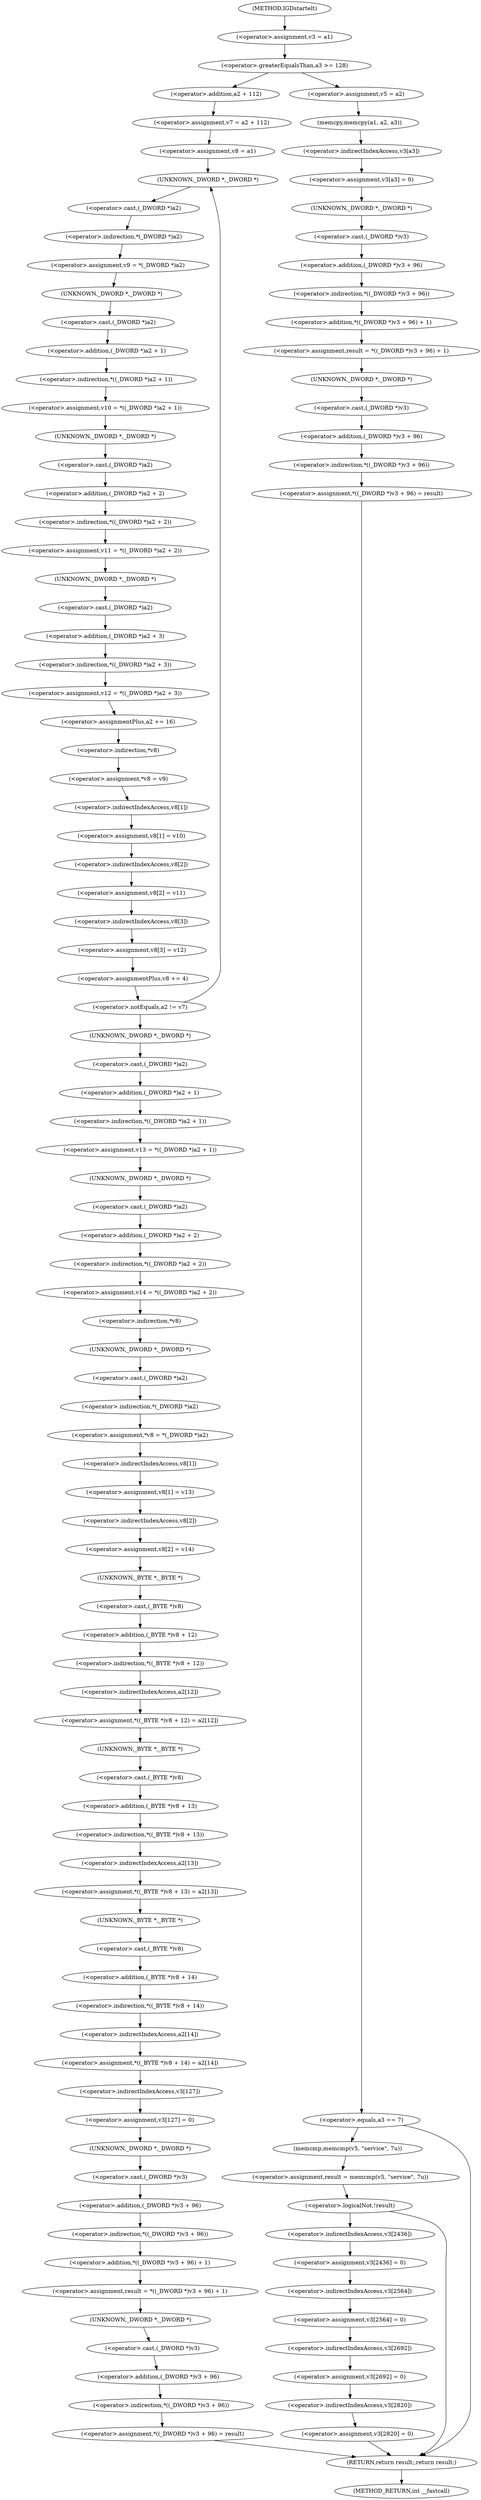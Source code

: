 digraph IGDstartelt {  
"1000128" [label = "(<operator>.assignment,v3 = a1)" ]
"1000132" [label = "(<operator>.greaterEqualsThan,a3 >= 128)" ]
"1000136" [label = "(<operator>.assignment,v7 = a2 + 112)" ]
"1000138" [label = "(<operator>.addition,a2 + 112)" ]
"1000141" [label = "(<operator>.assignment,v8 = a1)" ]
"1000146" [label = "(<operator>.assignment,v9 = *(_DWORD *)a2)" ]
"1000148" [label = "(<operator>.indirection,*(_DWORD *)a2)" ]
"1000149" [label = "(<operator>.cast,(_DWORD *)a2)" ]
"1000150" [label = "(UNKNOWN,_DWORD *,_DWORD *)" ]
"1000152" [label = "(<operator>.assignment,v10 = *((_DWORD *)a2 + 1))" ]
"1000154" [label = "(<operator>.indirection,*((_DWORD *)a2 + 1))" ]
"1000155" [label = "(<operator>.addition,(_DWORD *)a2 + 1)" ]
"1000156" [label = "(<operator>.cast,(_DWORD *)a2)" ]
"1000157" [label = "(UNKNOWN,_DWORD *,_DWORD *)" ]
"1000160" [label = "(<operator>.assignment,v11 = *((_DWORD *)a2 + 2))" ]
"1000162" [label = "(<operator>.indirection,*((_DWORD *)a2 + 2))" ]
"1000163" [label = "(<operator>.addition,(_DWORD *)a2 + 2)" ]
"1000164" [label = "(<operator>.cast,(_DWORD *)a2)" ]
"1000165" [label = "(UNKNOWN,_DWORD *,_DWORD *)" ]
"1000168" [label = "(<operator>.assignment,v12 = *((_DWORD *)a2 + 3))" ]
"1000170" [label = "(<operator>.indirection,*((_DWORD *)a2 + 3))" ]
"1000171" [label = "(<operator>.addition,(_DWORD *)a2 + 3)" ]
"1000172" [label = "(<operator>.cast,(_DWORD *)a2)" ]
"1000173" [label = "(UNKNOWN,_DWORD *,_DWORD *)" ]
"1000176" [label = "(<operator>.assignmentPlus,a2 += 16)" ]
"1000179" [label = "(<operator>.assignment,*v8 = v9)" ]
"1000180" [label = "(<operator>.indirection,*v8)" ]
"1000183" [label = "(<operator>.assignment,v8[1] = v10)" ]
"1000184" [label = "(<operator>.indirectIndexAccess,v8[1])" ]
"1000188" [label = "(<operator>.assignment,v8[2] = v11)" ]
"1000189" [label = "(<operator>.indirectIndexAccess,v8[2])" ]
"1000193" [label = "(<operator>.assignment,v8[3] = v12)" ]
"1000194" [label = "(<operator>.indirectIndexAccess,v8[3])" ]
"1000198" [label = "(<operator>.assignmentPlus,v8 += 4)" ]
"1000201" [label = "(<operator>.notEquals,a2 != v7)" ]
"1000204" [label = "(<operator>.assignment,v13 = *((_DWORD *)a2 + 1))" ]
"1000206" [label = "(<operator>.indirection,*((_DWORD *)a2 + 1))" ]
"1000207" [label = "(<operator>.addition,(_DWORD *)a2 + 1)" ]
"1000208" [label = "(<operator>.cast,(_DWORD *)a2)" ]
"1000209" [label = "(UNKNOWN,_DWORD *,_DWORD *)" ]
"1000212" [label = "(<operator>.assignment,v14 = *((_DWORD *)a2 + 2))" ]
"1000214" [label = "(<operator>.indirection,*((_DWORD *)a2 + 2))" ]
"1000215" [label = "(<operator>.addition,(_DWORD *)a2 + 2)" ]
"1000216" [label = "(<operator>.cast,(_DWORD *)a2)" ]
"1000217" [label = "(UNKNOWN,_DWORD *,_DWORD *)" ]
"1000220" [label = "(<operator>.assignment,*v8 = *(_DWORD *)a2)" ]
"1000221" [label = "(<operator>.indirection,*v8)" ]
"1000223" [label = "(<operator>.indirection,*(_DWORD *)a2)" ]
"1000224" [label = "(<operator>.cast,(_DWORD *)a2)" ]
"1000225" [label = "(UNKNOWN,_DWORD *,_DWORD *)" ]
"1000227" [label = "(<operator>.assignment,v8[1] = v13)" ]
"1000228" [label = "(<operator>.indirectIndexAccess,v8[1])" ]
"1000232" [label = "(<operator>.assignment,v8[2] = v14)" ]
"1000233" [label = "(<operator>.indirectIndexAccess,v8[2])" ]
"1000237" [label = "(<operator>.assignment,*((_BYTE *)v8 + 12) = a2[12])" ]
"1000238" [label = "(<operator>.indirection,*((_BYTE *)v8 + 12))" ]
"1000239" [label = "(<operator>.addition,(_BYTE *)v8 + 12)" ]
"1000240" [label = "(<operator>.cast,(_BYTE *)v8)" ]
"1000241" [label = "(UNKNOWN,_BYTE *,_BYTE *)" ]
"1000244" [label = "(<operator>.indirectIndexAccess,a2[12])" ]
"1000247" [label = "(<operator>.assignment,*((_BYTE *)v8 + 13) = a2[13])" ]
"1000248" [label = "(<operator>.indirection,*((_BYTE *)v8 + 13))" ]
"1000249" [label = "(<operator>.addition,(_BYTE *)v8 + 13)" ]
"1000250" [label = "(<operator>.cast,(_BYTE *)v8)" ]
"1000251" [label = "(UNKNOWN,_BYTE *,_BYTE *)" ]
"1000254" [label = "(<operator>.indirectIndexAccess,a2[13])" ]
"1000257" [label = "(<operator>.assignment,*((_BYTE *)v8 + 14) = a2[14])" ]
"1000258" [label = "(<operator>.indirection,*((_BYTE *)v8 + 14))" ]
"1000259" [label = "(<operator>.addition,(_BYTE *)v8 + 14)" ]
"1000260" [label = "(<operator>.cast,(_BYTE *)v8)" ]
"1000261" [label = "(UNKNOWN,_BYTE *,_BYTE *)" ]
"1000264" [label = "(<operator>.indirectIndexAccess,a2[14])" ]
"1000267" [label = "(<operator>.assignment,v3[127] = 0)" ]
"1000268" [label = "(<operator>.indirectIndexAccess,v3[127])" ]
"1000272" [label = "(<operator>.assignment,result = *((_DWORD *)v3 + 96) + 1)" ]
"1000274" [label = "(<operator>.addition,*((_DWORD *)v3 + 96) + 1)" ]
"1000275" [label = "(<operator>.indirection,*((_DWORD *)v3 + 96))" ]
"1000276" [label = "(<operator>.addition,(_DWORD *)v3 + 96)" ]
"1000277" [label = "(<operator>.cast,(_DWORD *)v3)" ]
"1000278" [label = "(UNKNOWN,_DWORD *,_DWORD *)" ]
"1000282" [label = "(<operator>.assignment,*((_DWORD *)v3 + 96) = result)" ]
"1000283" [label = "(<operator>.indirection,*((_DWORD *)v3 + 96))" ]
"1000284" [label = "(<operator>.addition,(_DWORD *)v3 + 96)" ]
"1000285" [label = "(<operator>.cast,(_DWORD *)v3)" ]
"1000286" [label = "(UNKNOWN,_DWORD *,_DWORD *)" ]
"1000292" [label = "(<operator>.assignment,v5 = a2)" ]
"1000295" [label = "(memcpy,memcpy(a1, a2, a3))" ]
"1000299" [label = "(<operator>.assignment,v3[a3] = 0)" ]
"1000300" [label = "(<operator>.indirectIndexAccess,v3[a3])" ]
"1000304" [label = "(<operator>.assignment,result = *((_DWORD *)v3 + 96) + 1)" ]
"1000306" [label = "(<operator>.addition,*((_DWORD *)v3 + 96) + 1)" ]
"1000307" [label = "(<operator>.indirection,*((_DWORD *)v3 + 96))" ]
"1000308" [label = "(<operator>.addition,(_DWORD *)v3 + 96)" ]
"1000309" [label = "(<operator>.cast,(_DWORD *)v3)" ]
"1000310" [label = "(UNKNOWN,_DWORD *,_DWORD *)" ]
"1000314" [label = "(<operator>.assignment,*((_DWORD *)v3 + 96) = result)" ]
"1000315" [label = "(<operator>.indirection,*((_DWORD *)v3 + 96))" ]
"1000316" [label = "(<operator>.addition,(_DWORD *)v3 + 96)" ]
"1000317" [label = "(<operator>.cast,(_DWORD *)v3)" ]
"1000318" [label = "(UNKNOWN,_DWORD *,_DWORD *)" ]
"1000323" [label = "(<operator>.equals,a3 == 7)" ]
"1000327" [label = "(<operator>.assignment,result = memcmp(v5, \"service\", 7u))" ]
"1000329" [label = "(memcmp,memcmp(v5, \"service\", 7u))" ]
"1000334" [label = "(<operator>.logicalNot,!result)" ]
"1000337" [label = "(<operator>.assignment,v3[2436] = 0)" ]
"1000338" [label = "(<operator>.indirectIndexAccess,v3[2436])" ]
"1000342" [label = "(<operator>.assignment,v3[2564] = 0)" ]
"1000343" [label = "(<operator>.indirectIndexAccess,v3[2564])" ]
"1000347" [label = "(<operator>.assignment,v3[2692] = 0)" ]
"1000348" [label = "(<operator>.indirectIndexAccess,v3[2692])" ]
"1000352" [label = "(<operator>.assignment,v3[2820] = 0)" ]
"1000353" [label = "(<operator>.indirectIndexAccess,v3[2820])" ]
"1000357" [label = "(RETURN,return result;,return result;)" ]
"1000112" [label = "(METHOD,IGDstartelt)" ]
"1000359" [label = "(METHOD_RETURN,int __fastcall)" ]
  "1000128" -> "1000132" 
  "1000132" -> "1000138" 
  "1000132" -> "1000292" 
  "1000136" -> "1000141" 
  "1000138" -> "1000136" 
  "1000141" -> "1000150" 
  "1000146" -> "1000157" 
  "1000148" -> "1000146" 
  "1000149" -> "1000148" 
  "1000150" -> "1000149" 
  "1000152" -> "1000165" 
  "1000154" -> "1000152" 
  "1000155" -> "1000154" 
  "1000156" -> "1000155" 
  "1000157" -> "1000156" 
  "1000160" -> "1000173" 
  "1000162" -> "1000160" 
  "1000163" -> "1000162" 
  "1000164" -> "1000163" 
  "1000165" -> "1000164" 
  "1000168" -> "1000176" 
  "1000170" -> "1000168" 
  "1000171" -> "1000170" 
  "1000172" -> "1000171" 
  "1000173" -> "1000172" 
  "1000176" -> "1000180" 
  "1000179" -> "1000184" 
  "1000180" -> "1000179" 
  "1000183" -> "1000189" 
  "1000184" -> "1000183" 
  "1000188" -> "1000194" 
  "1000189" -> "1000188" 
  "1000193" -> "1000198" 
  "1000194" -> "1000193" 
  "1000198" -> "1000201" 
  "1000201" -> "1000150" 
  "1000201" -> "1000209" 
  "1000204" -> "1000217" 
  "1000206" -> "1000204" 
  "1000207" -> "1000206" 
  "1000208" -> "1000207" 
  "1000209" -> "1000208" 
  "1000212" -> "1000221" 
  "1000214" -> "1000212" 
  "1000215" -> "1000214" 
  "1000216" -> "1000215" 
  "1000217" -> "1000216" 
  "1000220" -> "1000228" 
  "1000221" -> "1000225" 
  "1000223" -> "1000220" 
  "1000224" -> "1000223" 
  "1000225" -> "1000224" 
  "1000227" -> "1000233" 
  "1000228" -> "1000227" 
  "1000232" -> "1000241" 
  "1000233" -> "1000232" 
  "1000237" -> "1000251" 
  "1000238" -> "1000244" 
  "1000239" -> "1000238" 
  "1000240" -> "1000239" 
  "1000241" -> "1000240" 
  "1000244" -> "1000237" 
  "1000247" -> "1000261" 
  "1000248" -> "1000254" 
  "1000249" -> "1000248" 
  "1000250" -> "1000249" 
  "1000251" -> "1000250" 
  "1000254" -> "1000247" 
  "1000257" -> "1000268" 
  "1000258" -> "1000264" 
  "1000259" -> "1000258" 
  "1000260" -> "1000259" 
  "1000261" -> "1000260" 
  "1000264" -> "1000257" 
  "1000267" -> "1000278" 
  "1000268" -> "1000267" 
  "1000272" -> "1000286" 
  "1000274" -> "1000272" 
  "1000275" -> "1000274" 
  "1000276" -> "1000275" 
  "1000277" -> "1000276" 
  "1000278" -> "1000277" 
  "1000282" -> "1000357" 
  "1000283" -> "1000282" 
  "1000284" -> "1000283" 
  "1000285" -> "1000284" 
  "1000286" -> "1000285" 
  "1000292" -> "1000295" 
  "1000295" -> "1000300" 
  "1000299" -> "1000310" 
  "1000300" -> "1000299" 
  "1000304" -> "1000318" 
  "1000306" -> "1000304" 
  "1000307" -> "1000306" 
  "1000308" -> "1000307" 
  "1000309" -> "1000308" 
  "1000310" -> "1000309" 
  "1000314" -> "1000323" 
  "1000315" -> "1000314" 
  "1000316" -> "1000315" 
  "1000317" -> "1000316" 
  "1000318" -> "1000317" 
  "1000323" -> "1000329" 
  "1000323" -> "1000357" 
  "1000327" -> "1000334" 
  "1000329" -> "1000327" 
  "1000334" -> "1000338" 
  "1000334" -> "1000357" 
  "1000337" -> "1000343" 
  "1000338" -> "1000337" 
  "1000342" -> "1000348" 
  "1000343" -> "1000342" 
  "1000347" -> "1000353" 
  "1000348" -> "1000347" 
  "1000352" -> "1000357" 
  "1000353" -> "1000352" 
  "1000357" -> "1000359" 
  "1000112" -> "1000128" 
}
